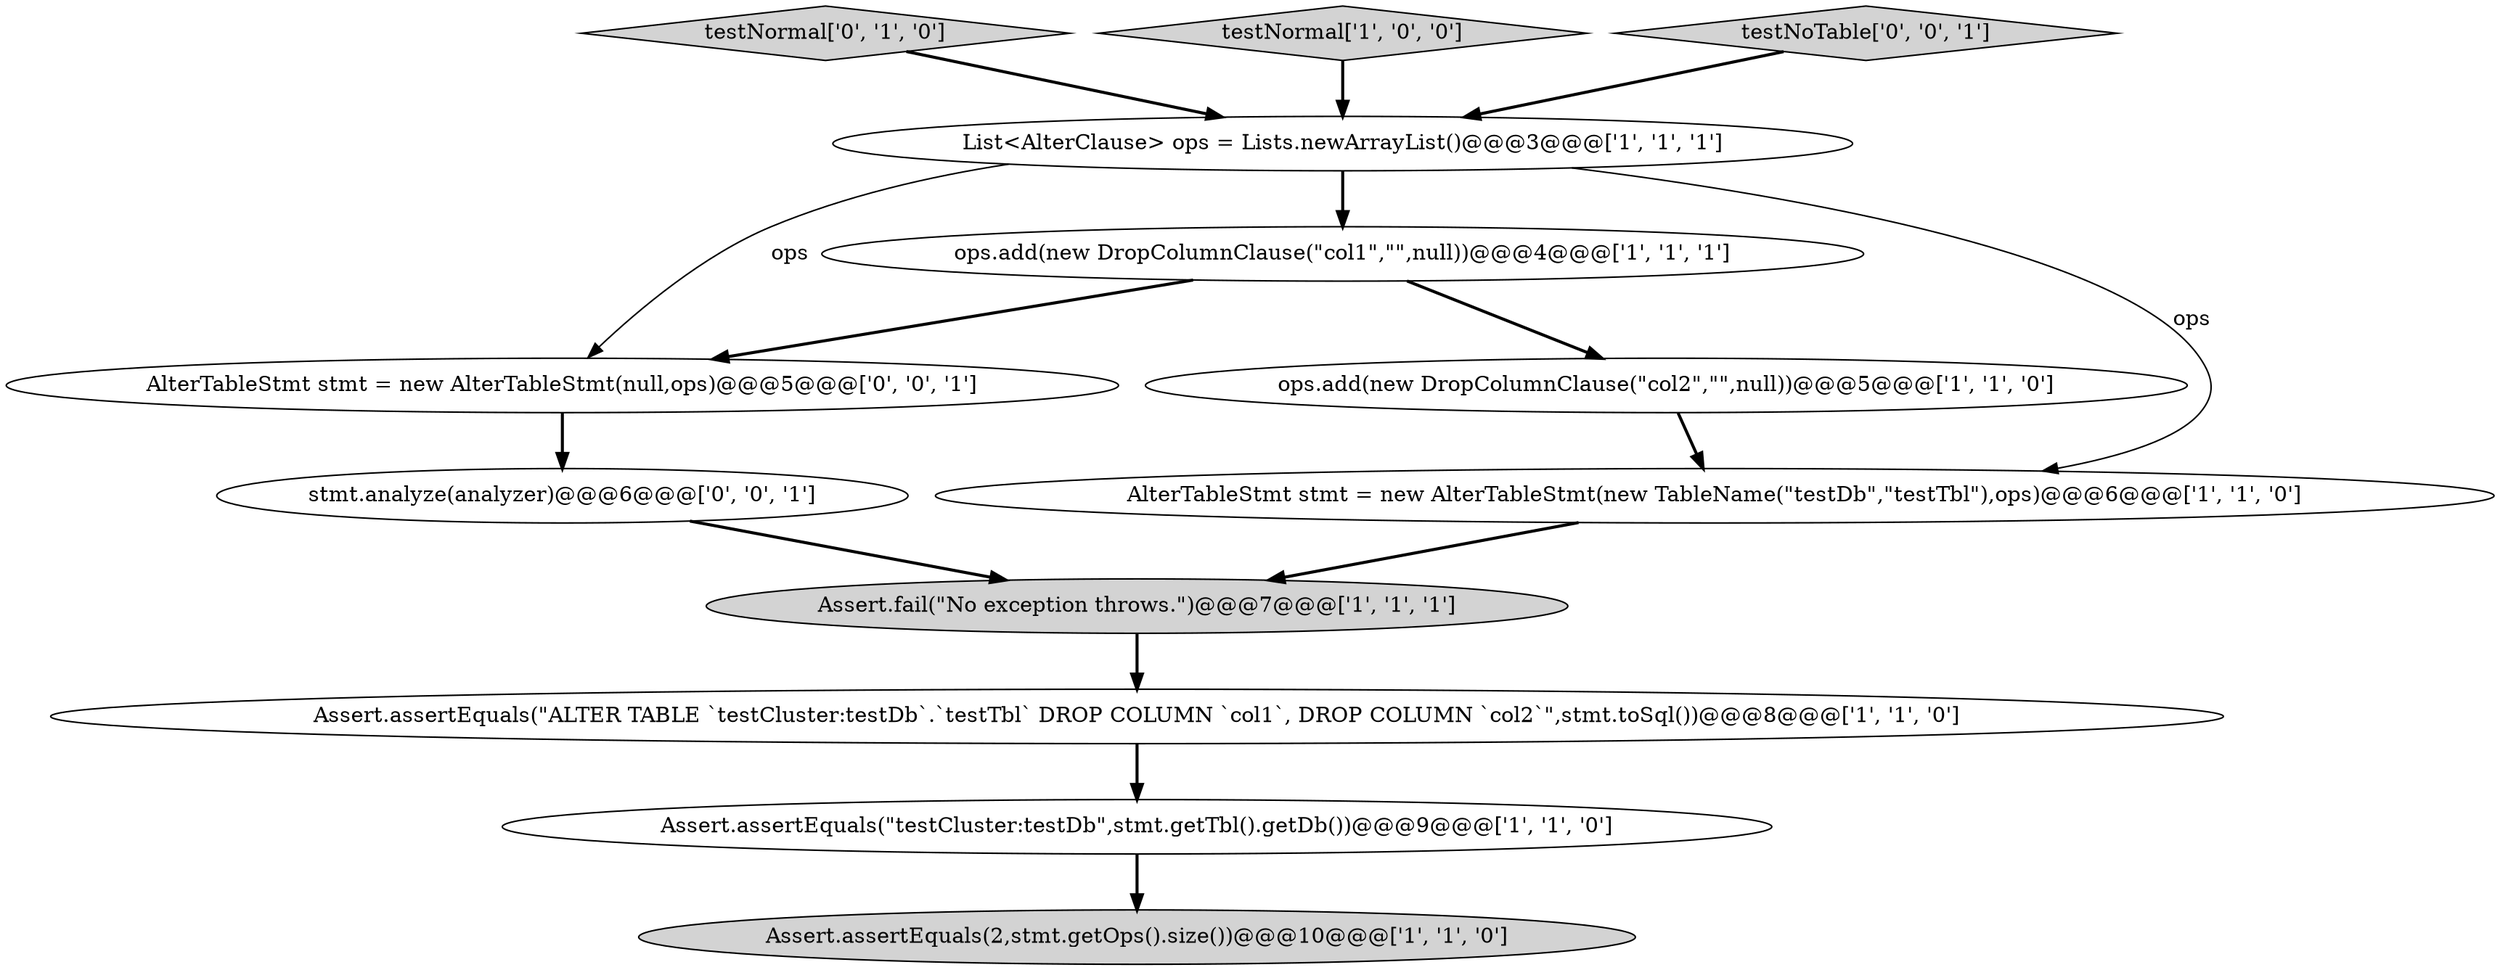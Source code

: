 digraph {
6 [style = filled, label = "Assert.fail(\"No exception throws.\")@@@7@@@['1', '1', '1']", fillcolor = lightgray, shape = ellipse image = "AAA0AAABBB1BBB"];
4 [style = filled, label = "Assert.assertEquals(2,stmt.getOps().size())@@@10@@@['1', '1', '0']", fillcolor = lightgray, shape = ellipse image = "AAA0AAABBB1BBB"];
9 [style = filled, label = "testNormal['0', '1', '0']", fillcolor = lightgray, shape = diamond image = "AAA0AAABBB2BBB"];
8 [style = filled, label = "ops.add(new DropColumnClause(\"col2\",\"\",null))@@@5@@@['1', '1', '0']", fillcolor = white, shape = ellipse image = "AAA0AAABBB1BBB"];
11 [style = filled, label = "stmt.analyze(analyzer)@@@6@@@['0', '0', '1']", fillcolor = white, shape = ellipse image = "AAA0AAABBB3BBB"];
0 [style = filled, label = "testNormal['1', '0', '0']", fillcolor = lightgray, shape = diamond image = "AAA0AAABBB1BBB"];
10 [style = filled, label = "AlterTableStmt stmt = new AlterTableStmt(null,ops)@@@5@@@['0', '0', '1']", fillcolor = white, shape = ellipse image = "AAA0AAABBB3BBB"];
3 [style = filled, label = "Assert.assertEquals(\"testCluster:testDb\",stmt.getTbl().getDb())@@@9@@@['1', '1', '0']", fillcolor = white, shape = ellipse image = "AAA0AAABBB1BBB"];
1 [style = filled, label = "List<AlterClause> ops = Lists.newArrayList()@@@3@@@['1', '1', '1']", fillcolor = white, shape = ellipse image = "AAA0AAABBB1BBB"];
2 [style = filled, label = "Assert.assertEquals(\"ALTER TABLE `testCluster:testDb`.`testTbl` DROP COLUMN `col1`, DROP COLUMN `col2`\",stmt.toSql())@@@8@@@['1', '1', '0']", fillcolor = white, shape = ellipse image = "AAA0AAABBB1BBB"];
5 [style = filled, label = "ops.add(new DropColumnClause(\"col1\",\"\",null))@@@4@@@['1', '1', '1']", fillcolor = white, shape = ellipse image = "AAA0AAABBB1BBB"];
12 [style = filled, label = "testNoTable['0', '0', '1']", fillcolor = lightgray, shape = diamond image = "AAA0AAABBB3BBB"];
7 [style = filled, label = "AlterTableStmt stmt = new AlterTableStmt(new TableName(\"testDb\",\"testTbl\"),ops)@@@6@@@['1', '1', '0']", fillcolor = white, shape = ellipse image = "AAA0AAABBB1BBB"];
1->5 [style = bold, label=""];
8->7 [style = bold, label=""];
5->10 [style = bold, label=""];
5->8 [style = bold, label=""];
11->6 [style = bold, label=""];
1->7 [style = solid, label="ops"];
10->11 [style = bold, label=""];
9->1 [style = bold, label=""];
12->1 [style = bold, label=""];
3->4 [style = bold, label=""];
0->1 [style = bold, label=""];
7->6 [style = bold, label=""];
2->3 [style = bold, label=""];
1->10 [style = solid, label="ops"];
6->2 [style = bold, label=""];
}
